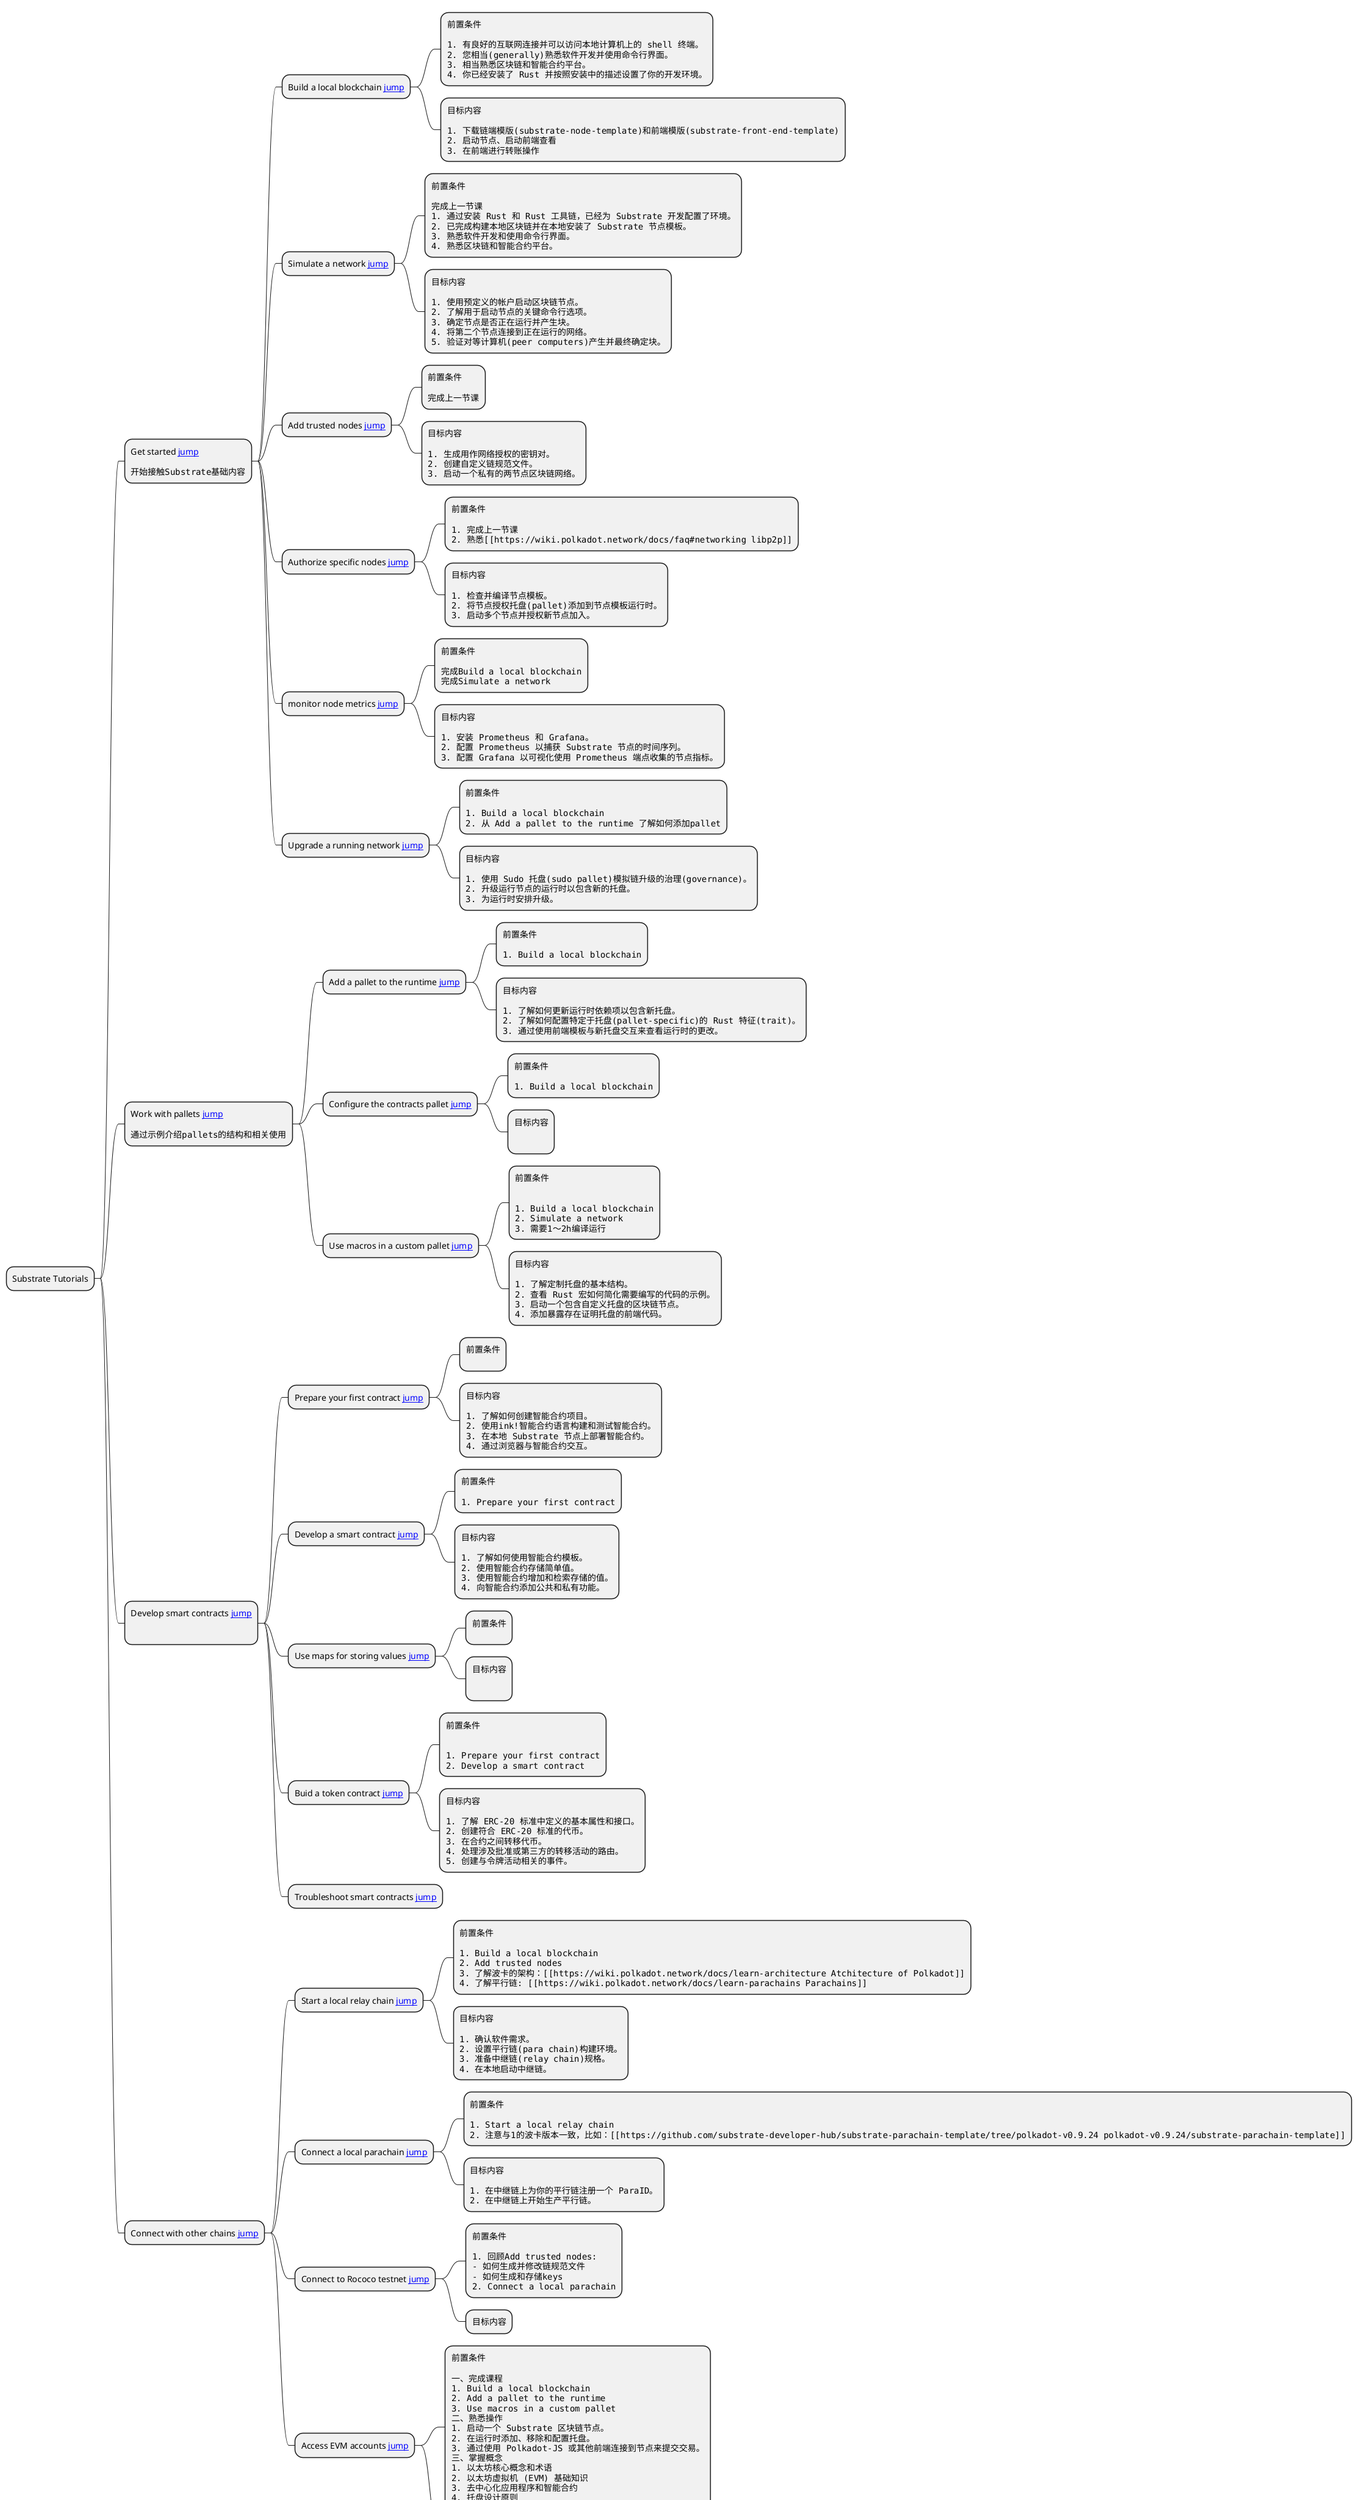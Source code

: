 @startmindmap
'scale 850 width
* Substrate Tutorials
**:Get started [[#get-started jump]]
<code>

开始接触Substrate基础内容
</code>;
*** Build a local blockchain [[#build-a-local-blockchain jump]]
****:前置条件
<code>

1. 有良好的互联网连接并可以访问本地计算机上的 shell 终端。
2. 您相当(generally)熟悉软件开发并使用命令行界面。
3. 相当熟悉区块链和智能合约平台。
4. 你已经安装了 Rust 并按照安装中的描述设置了你的开发环境。
</code>;
****:目标内容
<code>

1. 下载链端模版(substrate-node-template)和前端模版(substrate-front-end-template)
2. 启动节点、启动前端查看
3. 在前端进行转账操作
</code>;
*** Simulate a network [[#simulate-a-network jump]]
****:前置条件
<code>

完成上一节课
1. 通过安装 Rust 和 Rust 工具链，已经为 Substrate 开发配置了环境。
2. 已完成构建本地区块链并在本地安装了 Substrate 节点模板。
3. 熟悉软件开发和使用命令行界面。
4. 熟悉区块链和智能合约平台。
</code>;
****:目标内容
<code>

1. 使用预定义的帐户启动区块链节点。
2. 了解用于启动节点的关键命令行选项。
3. 确定节点是否正在运行并产生块。
4. 将第二个节点连接到正在运行的网络。
5. 验证对等计算机(peer computers)产生并最终确定块。
</code>;
*** Add trusted nodes [[#add-trusted-nodes jump]]
****:前置条件
<code>

完成上一节课
</code>;
****:目标内容
<code>

1. 生成用作网络授权的密钥对。
2. 创建自定义链规范文件。
3. 启动一个私有的两节点区块链网络。
</code>;
*** Authorize specific nodes [[#authorize-specific-nodes jump]]
****:前置条件
<code>

1. 完成上一节课
2. 熟悉[[https://wiki.polkadot.network/docs/faq#networking libp2p]]
</code>;
****:目标内容
<code>

1. 检查并编译节点模板。
2. 将节点授权托盘(pallet)添加到节点模板运行时。
3. 启动多个节点并授权新节点加入。
</code>;
*** monitor node metrics [[#monitor-node-metrics jump]]
****:前置条件
<code>

完成Build a local blockchain
完成Simulate a network
</code>;
****:目标内容
<code>

1. 安装 Prometheus 和 Grafana。
2. 配置 Prometheus 以捕获 Substrate 节点的时间序列。
3. 配置 Grafana 以可视化使用 Prometheus 端点收集的节点指标。
</code>;
*** Upgrade a running network [[#upgrade-a-running-network jump]]
****:前置条件
<code>

1. Build a local blockchain
2. 从 Add a pallet to the runtime 了解如何添加pallet
</code>;
****:目标内容
<code>

1. 使用 Sudo 托盘(sudo pallet)模拟链升级的治理(governance)。
2. 升级运行节点的运行时以包含新的托盘。
3. 为运行时安排升级。
</code>;
**:Work with pallets [[#work-with-pallets jump]]
<code>

通过示例介绍pallets的结构和相关使用
</code>;
*** Add a pallet to the runtime [[#add-a-pallet-to-the-runtime jump]]
****:前置条件
<code>

1. Build a local blockchain
</code>;
****:目标内容
<code>

1. 了解如何更新运行时依赖项以包含新托盘。
2. 了解如何配置特定于托盘(pallet-specific)的 Rust 特征(trait)。
3. 通过使用前端模板与新托盘交互来查看运行时的更改。
</code>;
*** Configure the contracts pallet [[#configure-the-contracts-pallet jump]]
****:前置条件
<code>

1. Build a local blockchain
</code>;
****:目标内容
<code>


</code>;
*** Use macros in a custom pallet [[#use-macros-in-a-custom-pallet jump]]
****:前置条件
<code>


1. Build a local blockchain
2. Simulate a network
3. 需要1～2h编译运行
</code>;
****:目标内容
<code>

1. 了解定制托盘的基本结构。
2. 查看 Rust 宏如何简化需要编写的代码的示例。
3. 启动一个包含自定义托盘的区块链节点。
4. 添加暴露存在证明托盘的前端代码。
</code>;
**:Develop smart contracts [[#develop-smart-contracts jump]]
<code>


</code>;
*** Prepare your first contract [[#prepare-your-first-contract jump]]
****:前置条件
<code>

</code>;
****:目标内容
<code>

1. 了解如何创建智能合约项目。
2. 使用ink!智能合约语言构建和测试智能合约。
3. 在本地 Substrate 节点上部署智能合约。
4. 通过浏览器与智能合约交互。
</code>;
*** Develop a smart contract [[#develop-a-smart-contract jump]]
****:前置条件
<code>

1. Prepare your first contract
</code>;
****:目标内容
<code>

1. 了解如何使用智能合约模板。
2. 使用智能合约存储简单值。
3. 使用智能合约增加和检索存储的值。
4. 向智能合约添加公共和私有功能。
</code>;
*** Use maps for storing values [[#use-maps-for-storing-values jump]]
****:前置条件
<code>

</code>;
****:目标内容
<code>


</code>;
*** Buid a token contract [[#build-a-token-contract jump]]
****:前置条件
<code>


1. Prepare your first contract
2. Develop a smart contract
</code>;
****:目标内容
<code>

1. 了解 ERC-20 标准中定义的基本属性和接口。
2. 创建符合 ERC-20 标准的代币。
3. 在合约之间转移代币。
4. 处理涉及批准或第三方的转移活动的路由。
5. 创建与令牌活动相关的事件。
</code>;
*** Troubleshoot smart contracts [[#troubleshoot-smart-contracts jump]]
** Connect with other chains [[#connect-with-other-chains jump]]
*** Start a local relay chain [[#start-a-local-relay-chain jump]]
****:前置条件
<code>

1. Build a local blockchain
2. Add trusted nodes
3. 了解波卡的架构：[[https://wiki.polkadot.network/docs/learn-architecture Atchitecture of Polkadot]]
4. 了解平行链: [[https://wiki.polkadot.network/docs/learn-parachains Parachains]]
</code>;
****:目标内容
<code>

1. 确认软件需求。
2. 设置平行链(para chain)构建环境。
3. 准备中继链(relay chain)规格。
4. 在本地启动中继链。
</code>;
*** Connect a local parachain [[#connect-a-local-parachain jump]]
****:前置条件
<code>

1. Start a local relay chain
2. 注意与1的波卡版本一致，比如：[[https://github.com/substrate-developer-hub/substrate-parachain-template/tree/polkadot-v0.9.24 polkadot-v0.9.24/substrate-parachain-template]]
</code>;
****:目标内容
<code>

1. 在中继链上为你的平行链注册一个 ParaID。
2. 在中继链上开始生产平行链。
</code>;
*** Connect to Rococo testnet [[#connect-to-rococo-testnet jump]]
****:前置条件
<code>

1. 回顾Add trusted nodes:
- 如何生成并修改链规范文件
- 如何生成和存储keys
2. Connect a local parachain
</code>;
****:目标内容
<code>
</code>;
*** Access EVM accounts [[#access-evm-accounts jump]]
****:前置条件
<code>

一、完成课程
1. Build a local blockchain
2. Add a pallet to the runtime
3. Use macros in a custom pallet
二、熟悉操作
1. 启动一个 Substrate 区块链节点。
2. 在运行时添加、移除和配置托盘。
3. 通过使用 Polkadot-JS 或其他前端连接到节点来提交交易。
三、掌握概念
1. 以太坊核心概念和术语
2. 以太坊虚拟机 (EVM) 基础知识
3. 去中心化应用程序和智能合约
4. 托盘设计原则
</code>;
****:目标内容
<code>
</code>;
@endmindmap